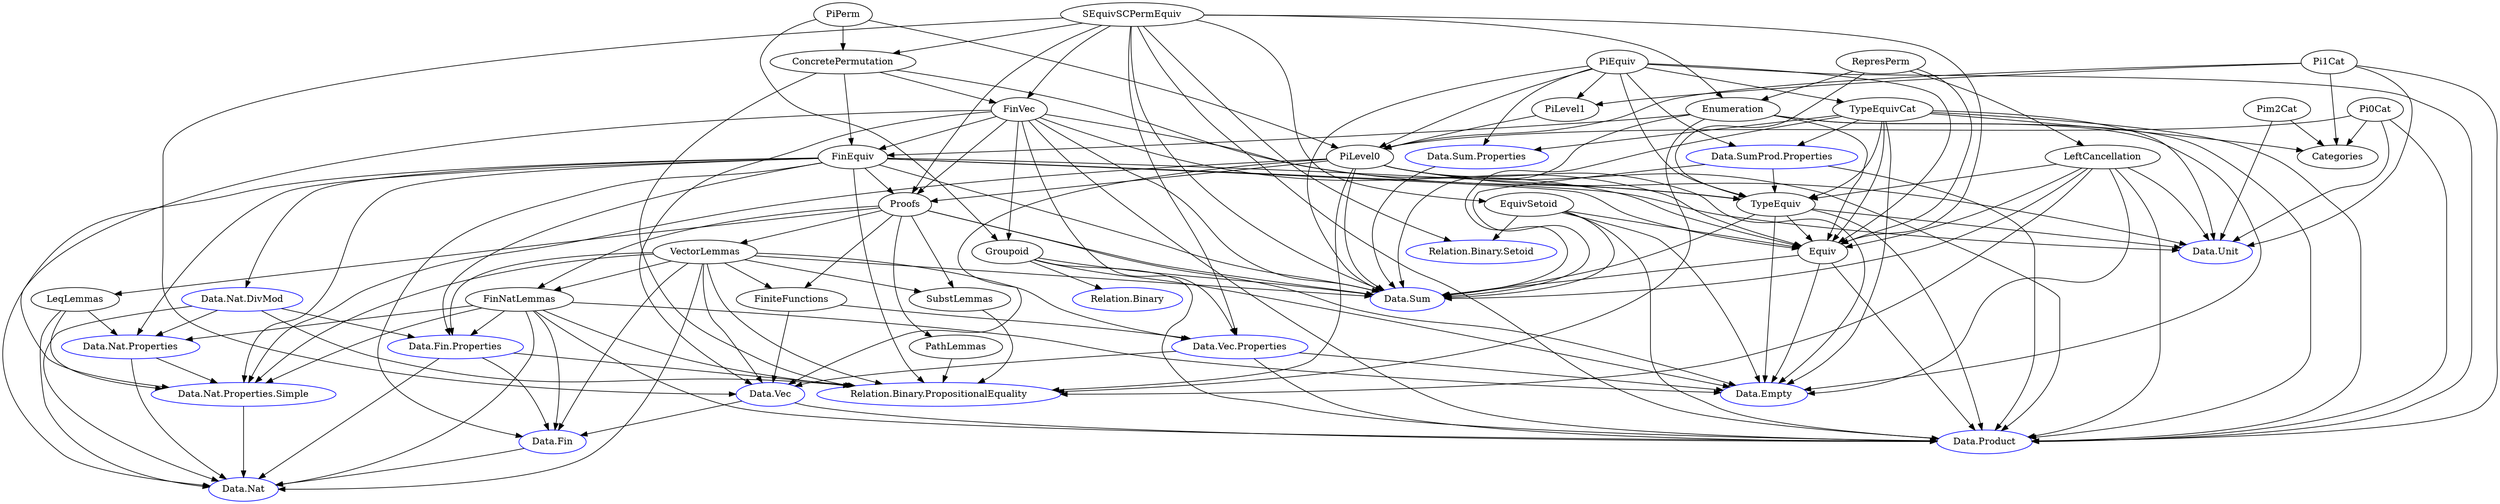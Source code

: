 // This is a hand-built dependency graph for the development
// of 2-level Pi.  Only the fundamental dependencies are
// added here.  For example, if a file import Data.Nat just
// to have access to the type, it is omitted.  If it
// uses important functions from a module, it is put in.

// blue nodes indicate part of the standard library.  Only part
// of those dependencies are put in, the ones which are relevant
// to us.

digraph PiDepend {
  DN [label="Data.Nat",color=blue];
  DNP [label="Data.Nat.Properties",color=blue];
  DNPS [label="Data.Nat.Properties.Simple",color=blue];
  DND [label="Data.Nat.DivMod",color=blue];
  RBP [label="Relation.Binary.PropositionalEquality",color=blue];
  DP [label="Data.Product",color=blue];
  DE [label="Data.Empty",color=blue];
  DS [label="Data.Sum",color=blue];
  DF [label="Data.Fin",color=blue];
  DFP [label="Data.Fin.Properties",color=blue];
  DV [label="Data.Vec",color=blue];
  DVP [label="Data.Vec.Properties",color=blue]
  DU [label="Data.Unit",color=blue];
  RBS [label="Relation.Binary.Setoid",color=blue];
  RB [label="Relation.Binary",color=blue];
  DSP [label="Data.Sum.Properties",color=blue];
  DSPP [label="Data.SumProd.Properties",color=blue];

  DFP -> DF;
  DNP -> DNPS;
  DNP -> DN;
  DNPS -> DN;
  DFP -> DN;
  DFP -> RBP;
  DF -> DN;
  DV -> DF;
  DV -> DP;
  DVP -> DV;
  DVP -> DE;
  DVP -> DP;
  DND -> DN;
  DND -> DNP;
  DND -> DFP;
  DND -> RBP;
  DSP -> DS;
  DSPP -> DS;
  DSPP -> DP;

  DSPP -> TypeEquiv;

  LeqLemmas -> DN;
  LeqLemmas -> DNP;
  LeqLemmas -> DNPS;

  FinNatLemmas -> RBP;
  FinNatLemmas -> DN;
  FinNatLemmas -> DNP;
  FinNatLemmas -> DNPS;
  FinNatLemmas -> DP;
  FinNatLemmas -> DE;
  FinNatLemmas -> DF;
  FinNatLemmas -> DFP;

  SubstLemmas -> RBP;

  FiniteFunctions -> DV;
  FiniteFunctions -> DVP;

  VectorLemmas -> DV;
  VectorLemmas -> DVP;
  VectorLemmas -> RBP;
  VectorLemmas -> DN;
  VectorLemmas -> DNPS;
  VectorLemmas -> DF;
  VectorLemmas -> DFP;
  VectorLemmas -> DS;
  VectorLemmas -> SubstLemmas;
  VectorLemmas -> FinNatLemmas;
  VectorLemmas -> FiniteFunctions;

  PathLemmas -> RBP;

  Proofs -> LeqLemmas;
  Proofs -> FinNatLemmas;
  Proofs -> SubstLemmas;
  Proofs -> FiniteFunctions;
  Proofs -> PathLemmas;
  Proofs -> VectorLemmas;
  Proofs -> DS;
  Proofs -> DE;

  Equiv -> DE;
  Equiv -> DS;
  Equiv -> DP;

  Enumeration -> Equiv;
  Enumeration -> DE;
  Enumeration -> DS;
  Enumeration -> DP;
  Enumeration -> RBP;
  Enumeration -> FinEquiv;

  Groupoid -> DE;
  Groupoid -> DS;
  Groupoid -> DP;
  Groupoid -> RB;

  TypeEquiv -> DE;
  TypeEquiv -> DU;
  TypeEquiv -> DS;
  TypeEquiv -> DP;
  TypeEquiv -> Equiv;

  TypeEquivCat -> Categories;
  TypeEquivCat -> DS;
  TypeEquivCat -> DP;
  TypeEquivCat -> DU;
  TypeEquivCat -> DE;
  TypeEquivCat -> Equiv;
  TypeEquivCat -> TypeEquiv;
  TypeEquivCat -> DSP;
  TypeEquivCat -> DSPP;

  FinEquiv -> RBP;
  FinEquiv -> DF;
  FinEquiv -> DFP;
  FinEquiv -> DNP;
  FinEquiv -> DNPS;
  FinEquiv -> DS;
  FinEquiv -> DN;
  FinEquiv -> DND;
  FinEquiv -> DU;
  FinEquiv -> Equiv;
  FinEquiv -> TypeEquiv;
  FinEquiv -> Proofs;

  LeftCancellation -> DE;
  LeftCancellation -> DU;
  LeftCancellation -> DS;
  LeftCancellation -> DP;
  LeftCancellation -> RBP;
  LeftCancellation -> Equiv;
  LeftCancellation -> TypeEquiv;

  EquivSetoid -> RBS;
  EquivSetoid -> DP;
  EquivSetoid -> DE;
  EquivSetoid -> DS;
  EquivSetoid -> Equiv;

  FinVec -> DV;
  FinVec -> DS;
  FinVec -> DP;
  FinVec -> Equiv;
  FinVec -> TypeEquiv;
  FinVec -> FinEquiv;
  FinVec -> DNPS;
  FinVec -> DVP;
  FinVec -> Proofs;
  FinVec -> Groupoid;

  ConcretePermutation -> RBP;
  ConcretePermutation -> FinVec;
  ConcretePermutation -> Equiv;
  ConcretePermutation -> FinEquiv;

  RepresPerm -> Enumeration;
  RepresPerm -> Equiv;
  RepresPerm -> TypeEquiv;
  RepresPerm -> LeftCancellation;

  SEquivSCPermEquiv -> DS;
  SEquivSCPermEquiv -> DP;
  SEquivSCPermEquiv -> DV;
  SEquivSCPermEquiv -> DVP;
  SEquivSCPermEquiv -> RBS;
  SEquivSCPermEquiv -> Proofs;
  SEquivSCPermEquiv -> Equiv;
  SEquivSCPermEquiv -> EquivSetoid;
  SEquivSCPermEquiv -> FinVec;
  SEquivSCPermEquiv -> Enumeration;
  SEquivSCPermEquiv -> ConcretePermutation;

  PiLevel0 -> RBP;
  PiLevel0 -> DNPS;
  PiLevel0 -> DV;
  PiLevel0 -> DE;
  PiLevel0 -> DU;
  PiLevel0 -> DS;
  PiLevel0 -> DP;
  PiLevel0 -> Proofs;

  PiLevel1 -> PiLevel0;

  PiPerm -> ConcretePermutation;
  PiPerm -> PiLevel0;
  PiPerm -> Groupoid;

  PiEquiv -> DS;
  PiEquiv -> DP;
  PiEquiv -> Equiv;
  PiEquiv -> TypeEquiv;
  PiEquiv -> TypeEquivCat;
  PiEquiv -> PiLevel0;
  PiEquiv -> PiLevel1;
  PiEquiv -> DSP;
  PiEquiv -> DSPP;

  Pim2Cat -> DU;
  Pim2Cat -> Categories;

  Pi0Cat -> DU;
  Pi0Cat -> Categories;
  Pi0Cat -> DP;
  Pi0Cat -> PiLevel0;

  Pi1Cat -> DU;
  Pi1Cat -> Categories;
  Pi1Cat -> DP;
  Pi1Cat -> PiLevel0;
  Pi1Cat -> PiLevel1;
}
